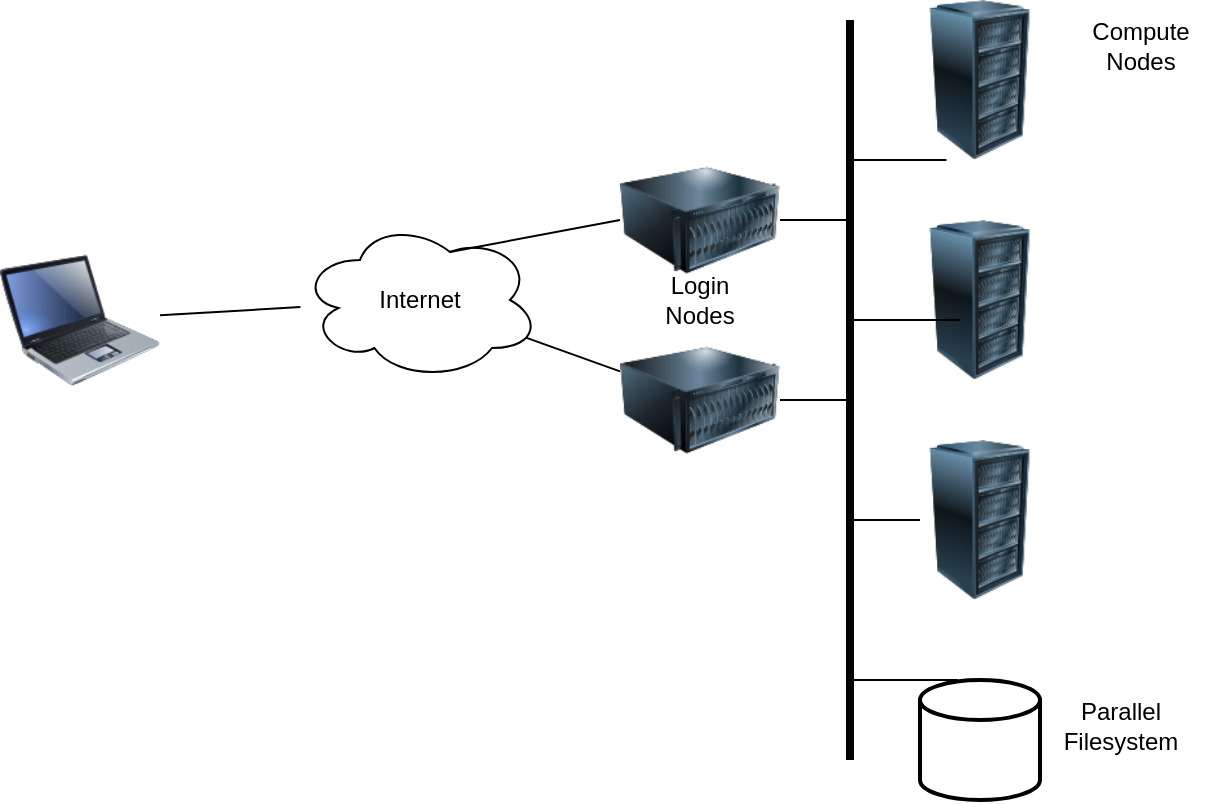<mxfile version="27.1.6">
  <diagram name="Page-1" id="5eS-_mKIzPM18mZ0HDGt">
    <mxGraphModel dx="1233" dy="692" grid="1" gridSize="10" guides="1" tooltips="1" connect="1" arrows="1" fold="1" page="1" pageScale="1" pageWidth="827" pageHeight="1169" math="0" shadow="0">
      <root>
        <mxCell id="0" />
        <mxCell id="1" parent="0" />
        <mxCell id="k9vhlAKsYk3Ox_He_cWh-3" value="" style="ellipse;shape=cloud;whiteSpace=wrap;html=1;" vertex="1" parent="1">
          <mxGeometry x="180" y="160" width="120" height="80" as="geometry" />
        </mxCell>
        <mxCell id="k9vhlAKsYk3Ox_He_cWh-4" value="" style="image;html=1;image=img/lib/clip_art/computers/Server_128x128.png" vertex="1" parent="1">
          <mxGeometry x="340" y="120" width="80" height="80" as="geometry" />
        </mxCell>
        <mxCell id="k9vhlAKsYk3Ox_He_cWh-5" value="" style="image;html=1;image=img/lib/clip_art/computers/Server_128x128.png" vertex="1" parent="1">
          <mxGeometry x="340" y="210" width="80" height="80" as="geometry" />
        </mxCell>
        <mxCell id="k9vhlAKsYk3Ox_He_cWh-6" value="" style="image;html=1;image=img/lib/clip_art/computers/Laptop_128x128.png" vertex="1" parent="1">
          <mxGeometry x="30" y="170" width="80" height="80" as="geometry" />
        </mxCell>
        <mxCell id="k9vhlAKsYk3Ox_He_cWh-7" value="" style="endArrow=none;html=1;rounded=0;" edge="1" parent="1" source="k9vhlAKsYk3Ox_He_cWh-6" target="k9vhlAKsYk3Ox_He_cWh-3">
          <mxGeometry width="50" height="50" relative="1" as="geometry">
            <mxPoint x="390" y="420" as="sourcePoint" />
            <mxPoint x="440" y="370" as="targetPoint" />
          </mxGeometry>
        </mxCell>
        <mxCell id="k9vhlAKsYk3Ox_He_cWh-8" value="" style="endArrow=none;html=1;rounded=0;" edge="1" parent="1" source="k9vhlAKsYk3Ox_He_cWh-3" target="k9vhlAKsYk3Ox_He_cWh-5">
          <mxGeometry width="50" height="50" relative="1" as="geometry">
            <mxPoint x="390" y="420" as="sourcePoint" />
            <mxPoint x="440" y="370" as="targetPoint" />
          </mxGeometry>
        </mxCell>
        <mxCell id="k9vhlAKsYk3Ox_He_cWh-10" value="" style="endArrow=none;html=1;rounded=0;exitX=0.625;exitY=0.2;exitDx=0;exitDy=0;exitPerimeter=0;entryX=0;entryY=0.5;entryDx=0;entryDy=0;" edge="1" parent="1" source="k9vhlAKsYk3Ox_He_cWh-3" target="k9vhlAKsYk3Ox_He_cWh-4">
          <mxGeometry width="50" height="50" relative="1" as="geometry">
            <mxPoint x="390" y="420" as="sourcePoint" />
            <mxPoint x="440" y="370" as="targetPoint" />
          </mxGeometry>
        </mxCell>
        <mxCell id="k9vhlAKsYk3Ox_He_cWh-11" value="" style="image;html=1;image=img/lib/clip_art/computers/Server_Rack_128x128.png" vertex="1" parent="1">
          <mxGeometry x="480" y="50" width="80" height="80" as="geometry" />
        </mxCell>
        <mxCell id="k9vhlAKsYk3Ox_He_cWh-12" value="" style="image;html=1;image=img/lib/clip_art/computers/Server_Rack_128x128.png" vertex="1" parent="1">
          <mxGeometry x="480" y="160" width="80" height="80" as="geometry" />
        </mxCell>
        <mxCell id="k9vhlAKsYk3Ox_He_cWh-13" value="" style="image;html=1;image=img/lib/clip_art/computers/Server_Rack_128x128.png" vertex="1" parent="1">
          <mxGeometry x="480" y="270" width="80" height="80" as="geometry" />
        </mxCell>
        <mxCell id="k9vhlAKsYk3Ox_He_cWh-14" value="" style="strokeWidth=2;html=1;shape=mxgraph.flowchart.database;whiteSpace=wrap;" vertex="1" parent="1">
          <mxGeometry x="490" y="390" width="60" height="60" as="geometry" />
        </mxCell>
        <mxCell id="k9vhlAKsYk3Ox_He_cWh-16" value="" style="line;strokeWidth=4;direction=south;html=1;perimeter=backbonePerimeter;points=[];outlineConnect=0;" vertex="1" parent="1">
          <mxGeometry x="450" y="60" width="10" height="370" as="geometry" />
        </mxCell>
        <mxCell id="k9vhlAKsYk3Ox_He_cWh-18" value="" style="endArrow=none;html=1;rounded=0;exitX=1;exitY=0.5;exitDx=0;exitDy=0;" edge="1" parent="1" source="k9vhlAKsYk3Ox_He_cWh-4" target="k9vhlAKsYk3Ox_He_cWh-16">
          <mxGeometry width="50" height="50" relative="1" as="geometry">
            <mxPoint x="390" y="380" as="sourcePoint" />
            <mxPoint x="440" y="330" as="targetPoint" />
          </mxGeometry>
        </mxCell>
        <mxCell id="k9vhlAKsYk3Ox_He_cWh-19" value="" style="endArrow=none;html=1;rounded=0;" edge="1" parent="1" source="k9vhlAKsYk3Ox_He_cWh-5" target="k9vhlAKsYk3Ox_He_cWh-16">
          <mxGeometry width="50" height="50" relative="1" as="geometry">
            <mxPoint x="390" y="380" as="sourcePoint" />
            <mxPoint x="440" y="330" as="targetPoint" />
          </mxGeometry>
        </mxCell>
        <mxCell id="k9vhlAKsYk3Ox_He_cWh-20" value="" style="endArrow=none;html=1;rounded=0;" edge="1" parent="1" source="k9vhlAKsYk3Ox_He_cWh-16" target="k9vhlAKsYk3Ox_He_cWh-11">
          <mxGeometry width="50" height="50" relative="1" as="geometry">
            <mxPoint x="430" y="270" as="sourcePoint" />
            <mxPoint x="440" y="330" as="targetPoint" />
          </mxGeometry>
        </mxCell>
        <mxCell id="k9vhlAKsYk3Ox_He_cWh-21" value="" style="endArrow=none;html=1;rounded=0;" edge="1" parent="1" source="k9vhlAKsYk3Ox_He_cWh-16">
          <mxGeometry width="50" height="50" relative="1" as="geometry">
            <mxPoint x="470" y="220" as="sourcePoint" />
            <mxPoint x="510" y="210" as="targetPoint" />
          </mxGeometry>
        </mxCell>
        <mxCell id="k9vhlAKsYk3Ox_He_cWh-22" value="" style="endArrow=none;html=1;rounded=0;" edge="1" parent="1" source="k9vhlAKsYk3Ox_He_cWh-16" target="k9vhlAKsYk3Ox_He_cWh-13">
          <mxGeometry width="50" height="50" relative="1" as="geometry">
            <mxPoint x="580" y="220" as="sourcePoint" />
            <mxPoint x="630" y="170" as="targetPoint" />
            <Array as="points">
              <mxPoint x="490" y="310" />
            </Array>
          </mxGeometry>
        </mxCell>
        <mxCell id="k9vhlAKsYk3Ox_He_cWh-23" value="" style="endArrow=none;html=1;rounded=0;" edge="1" parent="1" source="k9vhlAKsYk3Ox_He_cWh-16" target="k9vhlAKsYk3Ox_He_cWh-14">
          <mxGeometry width="50" height="50" relative="1" as="geometry">
            <mxPoint x="580" y="370" as="sourcePoint" />
            <mxPoint x="630" y="320" as="targetPoint" />
          </mxGeometry>
        </mxCell>
        <mxCell id="k9vhlAKsYk3Ox_He_cWh-24" value="Internet" style="text;strokeColor=none;align=center;fillColor=none;html=1;verticalAlign=middle;whiteSpace=wrap;rounded=0;" vertex="1" parent="1">
          <mxGeometry x="210" y="185" width="60" height="30" as="geometry" />
        </mxCell>
        <mxCell id="k9vhlAKsYk3Ox_He_cWh-25" value="Login&lt;div&gt;Nodes&lt;/div&gt;" style="text;strokeColor=none;align=center;fillColor=none;html=1;verticalAlign=middle;whiteSpace=wrap;rounded=0;" vertex="1" parent="1">
          <mxGeometry x="350" y="185" width="60" height="30" as="geometry" />
        </mxCell>
        <mxCell id="k9vhlAKsYk3Ox_He_cWh-26" value="Compute&lt;div&gt;Nodes&lt;/div&gt;" style="text;html=1;align=center;verticalAlign=middle;resizable=0;points=[];autosize=1;strokeColor=none;fillColor=none;" vertex="1" parent="1">
          <mxGeometry x="565" y="53" width="70" height="40" as="geometry" />
        </mxCell>
        <mxCell id="k9vhlAKsYk3Ox_He_cWh-27" value="Parallel&lt;div&gt;Filesystem&lt;/div&gt;" style="text;html=1;align=center;verticalAlign=middle;resizable=0;points=[];autosize=1;strokeColor=none;fillColor=none;" vertex="1" parent="1">
          <mxGeometry x="550" y="393" width="80" height="40" as="geometry" />
        </mxCell>
      </root>
    </mxGraphModel>
  </diagram>
</mxfile>
